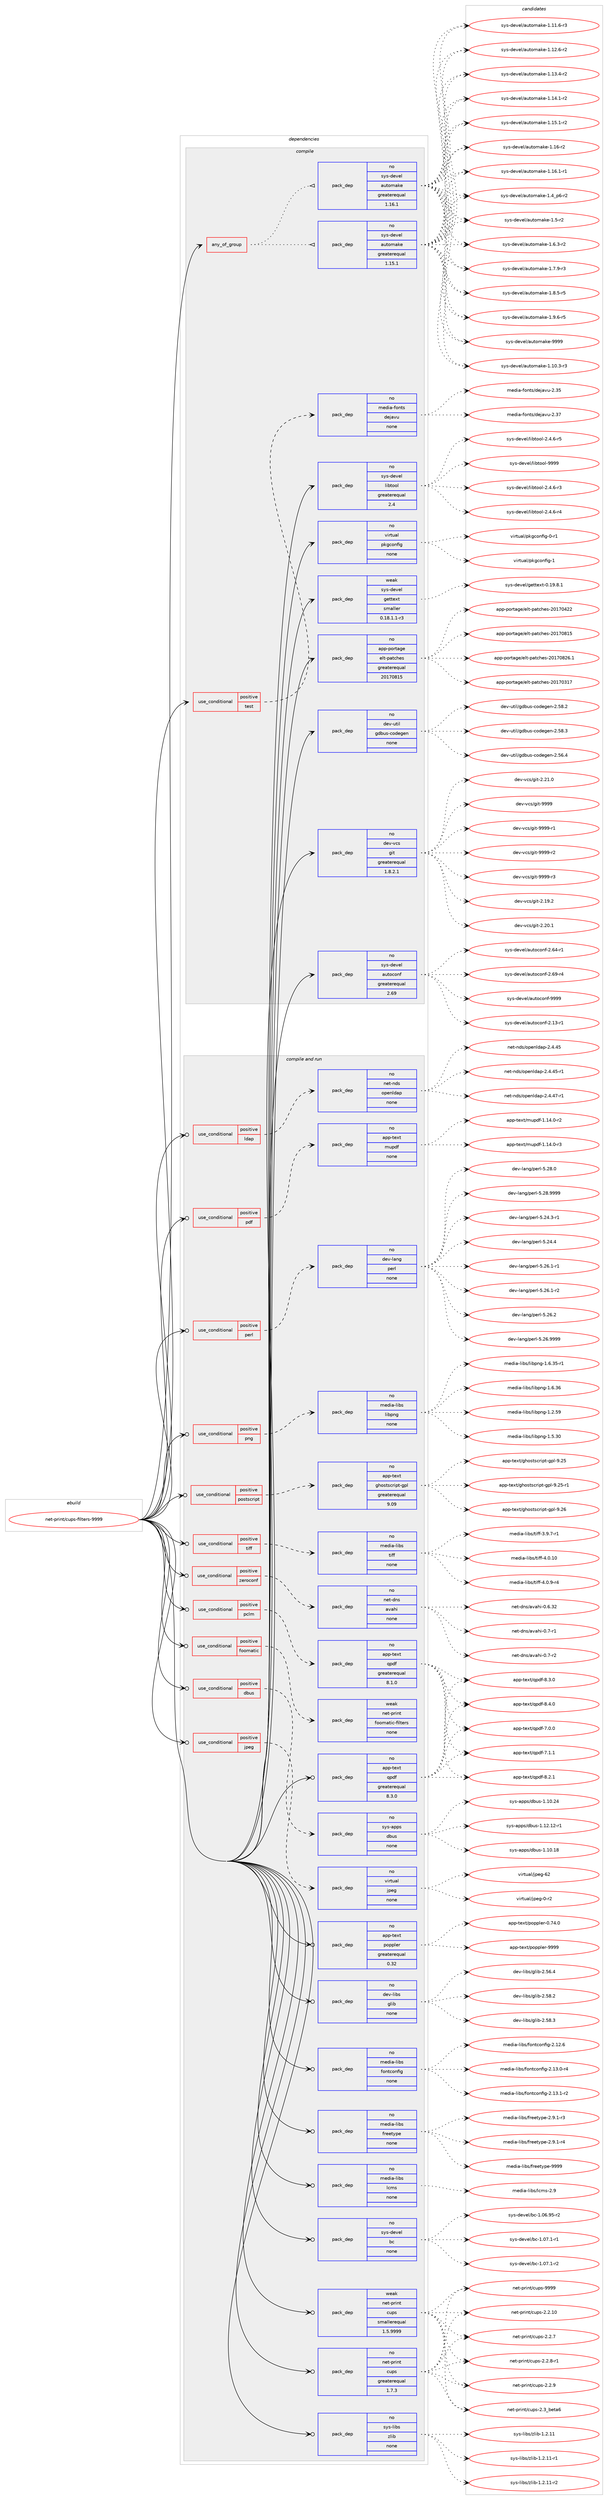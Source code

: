 digraph prolog {

# *************
# Graph options
# *************

newrank=true;
concentrate=true;
compound=true;
graph [rankdir=LR,fontname=Helvetica,fontsize=10,ranksep=1.5];#, ranksep=2.5, nodesep=0.2];
edge  [arrowhead=vee];
node  [fontname=Helvetica,fontsize=10];

# **********
# The ebuild
# **********

subgraph cluster_leftcol {
color=gray;
rank=same;
label=<<i>ebuild</i>>;
id [label="net-print/cups-filters-9999", color=red, width=4, href="../net-print/cups-filters-9999.svg"];
}

# ****************
# The dependencies
# ****************

subgraph cluster_midcol {
color=gray;
label=<<i>dependencies</i>>;
subgraph cluster_compile {
fillcolor="#eeeeee";
style=filled;
label=<<i>compile</i>>;
subgraph any26578 {
dependency1676925 [label=<<TABLE BORDER="0" CELLBORDER="1" CELLSPACING="0" CELLPADDING="4"><TR><TD CELLPADDING="10">any_of_group</TD></TR></TABLE>>, shape=none, color=red];subgraph pack1199186 {
dependency1676926 [label=<<TABLE BORDER="0" CELLBORDER="1" CELLSPACING="0" CELLPADDING="4" WIDTH="220"><TR><TD ROWSPAN="6" CELLPADDING="30">pack_dep</TD></TR><TR><TD WIDTH="110">no</TD></TR><TR><TD>sys-devel</TD></TR><TR><TD>automake</TD></TR><TR><TD>greaterequal</TD></TR><TR><TD>1.16.1</TD></TR></TABLE>>, shape=none, color=blue];
}
dependency1676925:e -> dependency1676926:w [weight=20,style="dotted",arrowhead="oinv"];
subgraph pack1199187 {
dependency1676927 [label=<<TABLE BORDER="0" CELLBORDER="1" CELLSPACING="0" CELLPADDING="4" WIDTH="220"><TR><TD ROWSPAN="6" CELLPADDING="30">pack_dep</TD></TR><TR><TD WIDTH="110">no</TD></TR><TR><TD>sys-devel</TD></TR><TR><TD>automake</TD></TR><TR><TD>greaterequal</TD></TR><TR><TD>1.15.1</TD></TR></TABLE>>, shape=none, color=blue];
}
dependency1676925:e -> dependency1676927:w [weight=20,style="dotted",arrowhead="oinv"];
}
id:e -> dependency1676925:w [weight=20,style="solid",arrowhead="vee"];
subgraph cond450328 {
dependency1676928 [label=<<TABLE BORDER="0" CELLBORDER="1" CELLSPACING="0" CELLPADDING="4"><TR><TD ROWSPAN="3" CELLPADDING="10">use_conditional</TD></TR><TR><TD>positive</TD></TR><TR><TD>test</TD></TR></TABLE>>, shape=none, color=red];
subgraph pack1199188 {
dependency1676929 [label=<<TABLE BORDER="0" CELLBORDER="1" CELLSPACING="0" CELLPADDING="4" WIDTH="220"><TR><TD ROWSPAN="6" CELLPADDING="30">pack_dep</TD></TR><TR><TD WIDTH="110">no</TD></TR><TR><TD>media-fonts</TD></TR><TR><TD>dejavu</TD></TR><TR><TD>none</TD></TR><TR><TD></TD></TR></TABLE>>, shape=none, color=blue];
}
dependency1676928:e -> dependency1676929:w [weight=20,style="dashed",arrowhead="vee"];
}
id:e -> dependency1676928:w [weight=20,style="solid",arrowhead="vee"];
subgraph pack1199189 {
dependency1676930 [label=<<TABLE BORDER="0" CELLBORDER="1" CELLSPACING="0" CELLPADDING="4" WIDTH="220"><TR><TD ROWSPAN="6" CELLPADDING="30">pack_dep</TD></TR><TR><TD WIDTH="110">no</TD></TR><TR><TD>app-portage</TD></TR><TR><TD>elt-patches</TD></TR><TR><TD>greaterequal</TD></TR><TR><TD>20170815</TD></TR></TABLE>>, shape=none, color=blue];
}
id:e -> dependency1676930:w [weight=20,style="solid",arrowhead="vee"];
subgraph pack1199190 {
dependency1676931 [label=<<TABLE BORDER="0" CELLBORDER="1" CELLSPACING="0" CELLPADDING="4" WIDTH="220"><TR><TD ROWSPAN="6" CELLPADDING="30">pack_dep</TD></TR><TR><TD WIDTH="110">no</TD></TR><TR><TD>dev-util</TD></TR><TR><TD>gdbus-codegen</TD></TR><TR><TD>none</TD></TR><TR><TD></TD></TR></TABLE>>, shape=none, color=blue];
}
id:e -> dependency1676931:w [weight=20,style="solid",arrowhead="vee"];
subgraph pack1199191 {
dependency1676932 [label=<<TABLE BORDER="0" CELLBORDER="1" CELLSPACING="0" CELLPADDING="4" WIDTH="220"><TR><TD ROWSPAN="6" CELLPADDING="30">pack_dep</TD></TR><TR><TD WIDTH="110">no</TD></TR><TR><TD>dev-vcs</TD></TR><TR><TD>git</TD></TR><TR><TD>greaterequal</TD></TR><TR><TD>1.8.2.1</TD></TR></TABLE>>, shape=none, color=blue];
}
id:e -> dependency1676932:w [weight=20,style="solid",arrowhead="vee"];
subgraph pack1199192 {
dependency1676933 [label=<<TABLE BORDER="0" CELLBORDER="1" CELLSPACING="0" CELLPADDING="4" WIDTH="220"><TR><TD ROWSPAN="6" CELLPADDING="30">pack_dep</TD></TR><TR><TD WIDTH="110">no</TD></TR><TR><TD>sys-devel</TD></TR><TR><TD>autoconf</TD></TR><TR><TD>greaterequal</TD></TR><TR><TD>2.69</TD></TR></TABLE>>, shape=none, color=blue];
}
id:e -> dependency1676933:w [weight=20,style="solid",arrowhead="vee"];
subgraph pack1199193 {
dependency1676934 [label=<<TABLE BORDER="0" CELLBORDER="1" CELLSPACING="0" CELLPADDING="4" WIDTH="220"><TR><TD ROWSPAN="6" CELLPADDING="30">pack_dep</TD></TR><TR><TD WIDTH="110">no</TD></TR><TR><TD>sys-devel</TD></TR><TR><TD>libtool</TD></TR><TR><TD>greaterequal</TD></TR><TR><TD>2.4</TD></TR></TABLE>>, shape=none, color=blue];
}
id:e -> dependency1676934:w [weight=20,style="solid",arrowhead="vee"];
subgraph pack1199194 {
dependency1676935 [label=<<TABLE BORDER="0" CELLBORDER="1" CELLSPACING="0" CELLPADDING="4" WIDTH="220"><TR><TD ROWSPAN="6" CELLPADDING="30">pack_dep</TD></TR><TR><TD WIDTH="110">no</TD></TR><TR><TD>virtual</TD></TR><TR><TD>pkgconfig</TD></TR><TR><TD>none</TD></TR><TR><TD></TD></TR></TABLE>>, shape=none, color=blue];
}
id:e -> dependency1676935:w [weight=20,style="solid",arrowhead="vee"];
subgraph pack1199195 {
dependency1676936 [label=<<TABLE BORDER="0" CELLBORDER="1" CELLSPACING="0" CELLPADDING="4" WIDTH="220"><TR><TD ROWSPAN="6" CELLPADDING="30">pack_dep</TD></TR><TR><TD WIDTH="110">weak</TD></TR><TR><TD>sys-devel</TD></TR><TR><TD>gettext</TD></TR><TR><TD>smaller</TD></TR><TR><TD>0.18.1.1-r3</TD></TR></TABLE>>, shape=none, color=blue];
}
id:e -> dependency1676936:w [weight=20,style="solid",arrowhead="vee"];
}
subgraph cluster_compileandrun {
fillcolor="#eeeeee";
style=filled;
label=<<i>compile and run</i>>;
subgraph cond450329 {
dependency1676937 [label=<<TABLE BORDER="0" CELLBORDER="1" CELLSPACING="0" CELLPADDING="4"><TR><TD ROWSPAN="3" CELLPADDING="10">use_conditional</TD></TR><TR><TD>positive</TD></TR><TR><TD>dbus</TD></TR></TABLE>>, shape=none, color=red];
subgraph pack1199196 {
dependency1676938 [label=<<TABLE BORDER="0" CELLBORDER="1" CELLSPACING="0" CELLPADDING="4" WIDTH="220"><TR><TD ROWSPAN="6" CELLPADDING="30">pack_dep</TD></TR><TR><TD WIDTH="110">no</TD></TR><TR><TD>sys-apps</TD></TR><TR><TD>dbus</TD></TR><TR><TD>none</TD></TR><TR><TD></TD></TR></TABLE>>, shape=none, color=blue];
}
dependency1676937:e -> dependency1676938:w [weight=20,style="dashed",arrowhead="vee"];
}
id:e -> dependency1676937:w [weight=20,style="solid",arrowhead="odotvee"];
subgraph cond450330 {
dependency1676939 [label=<<TABLE BORDER="0" CELLBORDER="1" CELLSPACING="0" CELLPADDING="4"><TR><TD ROWSPAN="3" CELLPADDING="10">use_conditional</TD></TR><TR><TD>positive</TD></TR><TR><TD>foomatic</TD></TR></TABLE>>, shape=none, color=red];
subgraph pack1199197 {
dependency1676940 [label=<<TABLE BORDER="0" CELLBORDER="1" CELLSPACING="0" CELLPADDING="4" WIDTH="220"><TR><TD ROWSPAN="6" CELLPADDING="30">pack_dep</TD></TR><TR><TD WIDTH="110">weak</TD></TR><TR><TD>net-print</TD></TR><TR><TD>foomatic-filters</TD></TR><TR><TD>none</TD></TR><TR><TD></TD></TR></TABLE>>, shape=none, color=blue];
}
dependency1676939:e -> dependency1676940:w [weight=20,style="dashed",arrowhead="vee"];
}
id:e -> dependency1676939:w [weight=20,style="solid",arrowhead="odotvee"];
subgraph cond450331 {
dependency1676941 [label=<<TABLE BORDER="0" CELLBORDER="1" CELLSPACING="0" CELLPADDING="4"><TR><TD ROWSPAN="3" CELLPADDING="10">use_conditional</TD></TR><TR><TD>positive</TD></TR><TR><TD>jpeg</TD></TR></TABLE>>, shape=none, color=red];
subgraph pack1199198 {
dependency1676942 [label=<<TABLE BORDER="0" CELLBORDER="1" CELLSPACING="0" CELLPADDING="4" WIDTH="220"><TR><TD ROWSPAN="6" CELLPADDING="30">pack_dep</TD></TR><TR><TD WIDTH="110">no</TD></TR><TR><TD>virtual</TD></TR><TR><TD>jpeg</TD></TR><TR><TD>none</TD></TR><TR><TD></TD></TR></TABLE>>, shape=none, color=blue];
}
dependency1676941:e -> dependency1676942:w [weight=20,style="dashed",arrowhead="vee"];
}
id:e -> dependency1676941:w [weight=20,style="solid",arrowhead="odotvee"];
subgraph cond450332 {
dependency1676943 [label=<<TABLE BORDER="0" CELLBORDER="1" CELLSPACING="0" CELLPADDING="4"><TR><TD ROWSPAN="3" CELLPADDING="10">use_conditional</TD></TR><TR><TD>positive</TD></TR><TR><TD>ldap</TD></TR></TABLE>>, shape=none, color=red];
subgraph pack1199199 {
dependency1676944 [label=<<TABLE BORDER="0" CELLBORDER="1" CELLSPACING="0" CELLPADDING="4" WIDTH="220"><TR><TD ROWSPAN="6" CELLPADDING="30">pack_dep</TD></TR><TR><TD WIDTH="110">no</TD></TR><TR><TD>net-nds</TD></TR><TR><TD>openldap</TD></TR><TR><TD>none</TD></TR><TR><TD></TD></TR></TABLE>>, shape=none, color=blue];
}
dependency1676943:e -> dependency1676944:w [weight=20,style="dashed",arrowhead="vee"];
}
id:e -> dependency1676943:w [weight=20,style="solid",arrowhead="odotvee"];
subgraph cond450333 {
dependency1676945 [label=<<TABLE BORDER="0" CELLBORDER="1" CELLSPACING="0" CELLPADDING="4"><TR><TD ROWSPAN="3" CELLPADDING="10">use_conditional</TD></TR><TR><TD>positive</TD></TR><TR><TD>pclm</TD></TR></TABLE>>, shape=none, color=red];
subgraph pack1199200 {
dependency1676946 [label=<<TABLE BORDER="0" CELLBORDER="1" CELLSPACING="0" CELLPADDING="4" WIDTH="220"><TR><TD ROWSPAN="6" CELLPADDING="30">pack_dep</TD></TR><TR><TD WIDTH="110">no</TD></TR><TR><TD>app-text</TD></TR><TR><TD>qpdf</TD></TR><TR><TD>greaterequal</TD></TR><TR><TD>8.1.0</TD></TR></TABLE>>, shape=none, color=blue];
}
dependency1676945:e -> dependency1676946:w [weight=20,style="dashed",arrowhead="vee"];
}
id:e -> dependency1676945:w [weight=20,style="solid",arrowhead="odotvee"];
subgraph cond450334 {
dependency1676947 [label=<<TABLE BORDER="0" CELLBORDER="1" CELLSPACING="0" CELLPADDING="4"><TR><TD ROWSPAN="3" CELLPADDING="10">use_conditional</TD></TR><TR><TD>positive</TD></TR><TR><TD>pdf</TD></TR></TABLE>>, shape=none, color=red];
subgraph pack1199201 {
dependency1676948 [label=<<TABLE BORDER="0" CELLBORDER="1" CELLSPACING="0" CELLPADDING="4" WIDTH="220"><TR><TD ROWSPAN="6" CELLPADDING="30">pack_dep</TD></TR><TR><TD WIDTH="110">no</TD></TR><TR><TD>app-text</TD></TR><TR><TD>mupdf</TD></TR><TR><TD>none</TD></TR><TR><TD></TD></TR></TABLE>>, shape=none, color=blue];
}
dependency1676947:e -> dependency1676948:w [weight=20,style="dashed",arrowhead="vee"];
}
id:e -> dependency1676947:w [weight=20,style="solid",arrowhead="odotvee"];
subgraph cond450335 {
dependency1676949 [label=<<TABLE BORDER="0" CELLBORDER="1" CELLSPACING="0" CELLPADDING="4"><TR><TD ROWSPAN="3" CELLPADDING="10">use_conditional</TD></TR><TR><TD>positive</TD></TR><TR><TD>perl</TD></TR></TABLE>>, shape=none, color=red];
subgraph pack1199202 {
dependency1676950 [label=<<TABLE BORDER="0" CELLBORDER="1" CELLSPACING="0" CELLPADDING="4" WIDTH="220"><TR><TD ROWSPAN="6" CELLPADDING="30">pack_dep</TD></TR><TR><TD WIDTH="110">no</TD></TR><TR><TD>dev-lang</TD></TR><TR><TD>perl</TD></TR><TR><TD>none</TD></TR><TR><TD></TD></TR></TABLE>>, shape=none, color=blue];
}
dependency1676949:e -> dependency1676950:w [weight=20,style="dashed",arrowhead="vee"];
}
id:e -> dependency1676949:w [weight=20,style="solid",arrowhead="odotvee"];
subgraph cond450336 {
dependency1676951 [label=<<TABLE BORDER="0" CELLBORDER="1" CELLSPACING="0" CELLPADDING="4"><TR><TD ROWSPAN="3" CELLPADDING="10">use_conditional</TD></TR><TR><TD>positive</TD></TR><TR><TD>png</TD></TR></TABLE>>, shape=none, color=red];
subgraph pack1199203 {
dependency1676952 [label=<<TABLE BORDER="0" CELLBORDER="1" CELLSPACING="0" CELLPADDING="4" WIDTH="220"><TR><TD ROWSPAN="6" CELLPADDING="30">pack_dep</TD></TR><TR><TD WIDTH="110">no</TD></TR><TR><TD>media-libs</TD></TR><TR><TD>libpng</TD></TR><TR><TD>none</TD></TR><TR><TD></TD></TR></TABLE>>, shape=none, color=blue];
}
dependency1676951:e -> dependency1676952:w [weight=20,style="dashed",arrowhead="vee"];
}
id:e -> dependency1676951:w [weight=20,style="solid",arrowhead="odotvee"];
subgraph cond450337 {
dependency1676953 [label=<<TABLE BORDER="0" CELLBORDER="1" CELLSPACING="0" CELLPADDING="4"><TR><TD ROWSPAN="3" CELLPADDING="10">use_conditional</TD></TR><TR><TD>positive</TD></TR><TR><TD>postscript</TD></TR></TABLE>>, shape=none, color=red];
subgraph pack1199204 {
dependency1676954 [label=<<TABLE BORDER="0" CELLBORDER="1" CELLSPACING="0" CELLPADDING="4" WIDTH="220"><TR><TD ROWSPAN="6" CELLPADDING="30">pack_dep</TD></TR><TR><TD WIDTH="110">no</TD></TR><TR><TD>app-text</TD></TR><TR><TD>ghostscript-gpl</TD></TR><TR><TD>greaterequal</TD></TR><TR><TD>9.09</TD></TR></TABLE>>, shape=none, color=blue];
}
dependency1676953:e -> dependency1676954:w [weight=20,style="dashed",arrowhead="vee"];
}
id:e -> dependency1676953:w [weight=20,style="solid",arrowhead="odotvee"];
subgraph cond450338 {
dependency1676955 [label=<<TABLE BORDER="0" CELLBORDER="1" CELLSPACING="0" CELLPADDING="4"><TR><TD ROWSPAN="3" CELLPADDING="10">use_conditional</TD></TR><TR><TD>positive</TD></TR><TR><TD>tiff</TD></TR></TABLE>>, shape=none, color=red];
subgraph pack1199205 {
dependency1676956 [label=<<TABLE BORDER="0" CELLBORDER="1" CELLSPACING="0" CELLPADDING="4" WIDTH="220"><TR><TD ROWSPAN="6" CELLPADDING="30">pack_dep</TD></TR><TR><TD WIDTH="110">no</TD></TR><TR><TD>media-libs</TD></TR><TR><TD>tiff</TD></TR><TR><TD>none</TD></TR><TR><TD></TD></TR></TABLE>>, shape=none, color=blue];
}
dependency1676955:e -> dependency1676956:w [weight=20,style="dashed",arrowhead="vee"];
}
id:e -> dependency1676955:w [weight=20,style="solid",arrowhead="odotvee"];
subgraph cond450339 {
dependency1676957 [label=<<TABLE BORDER="0" CELLBORDER="1" CELLSPACING="0" CELLPADDING="4"><TR><TD ROWSPAN="3" CELLPADDING="10">use_conditional</TD></TR><TR><TD>positive</TD></TR><TR><TD>zeroconf</TD></TR></TABLE>>, shape=none, color=red];
subgraph pack1199206 {
dependency1676958 [label=<<TABLE BORDER="0" CELLBORDER="1" CELLSPACING="0" CELLPADDING="4" WIDTH="220"><TR><TD ROWSPAN="6" CELLPADDING="30">pack_dep</TD></TR><TR><TD WIDTH="110">no</TD></TR><TR><TD>net-dns</TD></TR><TR><TD>avahi</TD></TR><TR><TD>none</TD></TR><TR><TD></TD></TR></TABLE>>, shape=none, color=blue];
}
dependency1676957:e -> dependency1676958:w [weight=20,style="dashed",arrowhead="vee"];
}
id:e -> dependency1676957:w [weight=20,style="solid",arrowhead="odotvee"];
subgraph pack1199207 {
dependency1676959 [label=<<TABLE BORDER="0" CELLBORDER="1" CELLSPACING="0" CELLPADDING="4" WIDTH="220"><TR><TD ROWSPAN="6" CELLPADDING="30">pack_dep</TD></TR><TR><TD WIDTH="110">no</TD></TR><TR><TD>app-text</TD></TR><TR><TD>poppler</TD></TR><TR><TD>greaterequal</TD></TR><TR><TD>0.32</TD></TR></TABLE>>, shape=none, color=blue];
}
id:e -> dependency1676959:w [weight=20,style="solid",arrowhead="odotvee"];
subgraph pack1199208 {
dependency1676960 [label=<<TABLE BORDER="0" CELLBORDER="1" CELLSPACING="0" CELLPADDING="4" WIDTH="220"><TR><TD ROWSPAN="6" CELLPADDING="30">pack_dep</TD></TR><TR><TD WIDTH="110">no</TD></TR><TR><TD>app-text</TD></TR><TR><TD>qpdf</TD></TR><TR><TD>greaterequal</TD></TR><TR><TD>8.3.0</TD></TR></TABLE>>, shape=none, color=blue];
}
id:e -> dependency1676960:w [weight=20,style="solid",arrowhead="odotvee"];
subgraph pack1199209 {
dependency1676961 [label=<<TABLE BORDER="0" CELLBORDER="1" CELLSPACING="0" CELLPADDING="4" WIDTH="220"><TR><TD ROWSPAN="6" CELLPADDING="30">pack_dep</TD></TR><TR><TD WIDTH="110">no</TD></TR><TR><TD>dev-libs</TD></TR><TR><TD>glib</TD></TR><TR><TD>none</TD></TR><TR><TD></TD></TR></TABLE>>, shape=none, color=blue];
}
id:e -> dependency1676961:w [weight=20,style="solid",arrowhead="odotvee"];
subgraph pack1199210 {
dependency1676962 [label=<<TABLE BORDER="0" CELLBORDER="1" CELLSPACING="0" CELLPADDING="4" WIDTH="220"><TR><TD ROWSPAN="6" CELLPADDING="30">pack_dep</TD></TR><TR><TD WIDTH="110">no</TD></TR><TR><TD>media-libs</TD></TR><TR><TD>fontconfig</TD></TR><TR><TD>none</TD></TR><TR><TD></TD></TR></TABLE>>, shape=none, color=blue];
}
id:e -> dependency1676962:w [weight=20,style="solid",arrowhead="odotvee"];
subgraph pack1199211 {
dependency1676963 [label=<<TABLE BORDER="0" CELLBORDER="1" CELLSPACING="0" CELLPADDING="4" WIDTH="220"><TR><TD ROWSPAN="6" CELLPADDING="30">pack_dep</TD></TR><TR><TD WIDTH="110">no</TD></TR><TR><TD>media-libs</TD></TR><TR><TD>freetype</TD></TR><TR><TD>none</TD></TR><TR><TD></TD></TR></TABLE>>, shape=none, color=blue];
}
id:e -> dependency1676963:w [weight=20,style="solid",arrowhead="odotvee"];
subgraph pack1199212 {
dependency1676964 [label=<<TABLE BORDER="0" CELLBORDER="1" CELLSPACING="0" CELLPADDING="4" WIDTH="220"><TR><TD ROWSPAN="6" CELLPADDING="30">pack_dep</TD></TR><TR><TD WIDTH="110">no</TD></TR><TR><TD>media-libs</TD></TR><TR><TD>lcms</TD></TR><TR><TD>none</TD></TR><TR><TD></TD></TR></TABLE>>, shape=none, color=blue];
}
id:e -> dependency1676964:w [weight=20,style="solid",arrowhead="odotvee"];
subgraph pack1199213 {
dependency1676965 [label=<<TABLE BORDER="0" CELLBORDER="1" CELLSPACING="0" CELLPADDING="4" WIDTH="220"><TR><TD ROWSPAN="6" CELLPADDING="30">pack_dep</TD></TR><TR><TD WIDTH="110">no</TD></TR><TR><TD>net-print</TD></TR><TR><TD>cups</TD></TR><TR><TD>greaterequal</TD></TR><TR><TD>1.7.3</TD></TR></TABLE>>, shape=none, color=blue];
}
id:e -> dependency1676965:w [weight=20,style="solid",arrowhead="odotvee"];
subgraph pack1199214 {
dependency1676966 [label=<<TABLE BORDER="0" CELLBORDER="1" CELLSPACING="0" CELLPADDING="4" WIDTH="220"><TR><TD ROWSPAN="6" CELLPADDING="30">pack_dep</TD></TR><TR><TD WIDTH="110">no</TD></TR><TR><TD>sys-devel</TD></TR><TR><TD>bc</TD></TR><TR><TD>none</TD></TR><TR><TD></TD></TR></TABLE>>, shape=none, color=blue];
}
id:e -> dependency1676966:w [weight=20,style="solid",arrowhead="odotvee"];
subgraph pack1199215 {
dependency1676967 [label=<<TABLE BORDER="0" CELLBORDER="1" CELLSPACING="0" CELLPADDING="4" WIDTH="220"><TR><TD ROWSPAN="6" CELLPADDING="30">pack_dep</TD></TR><TR><TD WIDTH="110">no</TD></TR><TR><TD>sys-libs</TD></TR><TR><TD>zlib</TD></TR><TR><TD>none</TD></TR><TR><TD></TD></TR></TABLE>>, shape=none, color=blue];
}
id:e -> dependency1676967:w [weight=20,style="solid",arrowhead="odotvee"];
subgraph pack1199216 {
dependency1676968 [label=<<TABLE BORDER="0" CELLBORDER="1" CELLSPACING="0" CELLPADDING="4" WIDTH="220"><TR><TD ROWSPAN="6" CELLPADDING="30">pack_dep</TD></TR><TR><TD WIDTH="110">weak</TD></TR><TR><TD>net-print</TD></TR><TR><TD>cups</TD></TR><TR><TD>smallerequal</TD></TR><TR><TD>1.5.9999</TD></TR></TABLE>>, shape=none, color=blue];
}
id:e -> dependency1676968:w [weight=20,style="solid",arrowhead="odotvee"];
}
subgraph cluster_run {
fillcolor="#eeeeee";
style=filled;
label=<<i>run</i>>;
}
}

# **************
# The candidates
# **************

subgraph cluster_choices {
rank=same;
color=gray;
label=<<i>candidates</i>>;

subgraph choice1199186 {
color=black;
nodesep=1;
choice11512111545100101118101108479711711611110997107101454946494846514511451 [label="sys-devel/automake-1.10.3-r3", color=red, width=4,href="../sys-devel/automake-1.10.3-r3.svg"];
choice11512111545100101118101108479711711611110997107101454946494946544511451 [label="sys-devel/automake-1.11.6-r3", color=red, width=4,href="../sys-devel/automake-1.11.6-r3.svg"];
choice11512111545100101118101108479711711611110997107101454946495046544511450 [label="sys-devel/automake-1.12.6-r2", color=red, width=4,href="../sys-devel/automake-1.12.6-r2.svg"];
choice11512111545100101118101108479711711611110997107101454946495146524511450 [label="sys-devel/automake-1.13.4-r2", color=red, width=4,href="../sys-devel/automake-1.13.4-r2.svg"];
choice11512111545100101118101108479711711611110997107101454946495246494511450 [label="sys-devel/automake-1.14.1-r2", color=red, width=4,href="../sys-devel/automake-1.14.1-r2.svg"];
choice11512111545100101118101108479711711611110997107101454946495346494511450 [label="sys-devel/automake-1.15.1-r2", color=red, width=4,href="../sys-devel/automake-1.15.1-r2.svg"];
choice1151211154510010111810110847971171161111099710710145494649544511450 [label="sys-devel/automake-1.16-r2", color=red, width=4,href="../sys-devel/automake-1.16-r2.svg"];
choice11512111545100101118101108479711711611110997107101454946495446494511449 [label="sys-devel/automake-1.16.1-r1", color=red, width=4,href="../sys-devel/automake-1.16.1-r1.svg"];
choice115121115451001011181011084797117116111109971071014549465295112544511450 [label="sys-devel/automake-1.4_p6-r2", color=red, width=4,href="../sys-devel/automake-1.4_p6-r2.svg"];
choice11512111545100101118101108479711711611110997107101454946534511450 [label="sys-devel/automake-1.5-r2", color=red, width=4,href="../sys-devel/automake-1.5-r2.svg"];
choice115121115451001011181011084797117116111109971071014549465446514511450 [label="sys-devel/automake-1.6.3-r2", color=red, width=4,href="../sys-devel/automake-1.6.3-r2.svg"];
choice115121115451001011181011084797117116111109971071014549465546574511451 [label="sys-devel/automake-1.7.9-r3", color=red, width=4,href="../sys-devel/automake-1.7.9-r3.svg"];
choice115121115451001011181011084797117116111109971071014549465646534511453 [label="sys-devel/automake-1.8.5-r5", color=red, width=4,href="../sys-devel/automake-1.8.5-r5.svg"];
choice115121115451001011181011084797117116111109971071014549465746544511453 [label="sys-devel/automake-1.9.6-r5", color=red, width=4,href="../sys-devel/automake-1.9.6-r5.svg"];
choice115121115451001011181011084797117116111109971071014557575757 [label="sys-devel/automake-9999", color=red, width=4,href="../sys-devel/automake-9999.svg"];
dependency1676926:e -> choice11512111545100101118101108479711711611110997107101454946494846514511451:w [style=dotted,weight="100"];
dependency1676926:e -> choice11512111545100101118101108479711711611110997107101454946494946544511451:w [style=dotted,weight="100"];
dependency1676926:e -> choice11512111545100101118101108479711711611110997107101454946495046544511450:w [style=dotted,weight="100"];
dependency1676926:e -> choice11512111545100101118101108479711711611110997107101454946495146524511450:w [style=dotted,weight="100"];
dependency1676926:e -> choice11512111545100101118101108479711711611110997107101454946495246494511450:w [style=dotted,weight="100"];
dependency1676926:e -> choice11512111545100101118101108479711711611110997107101454946495346494511450:w [style=dotted,weight="100"];
dependency1676926:e -> choice1151211154510010111810110847971171161111099710710145494649544511450:w [style=dotted,weight="100"];
dependency1676926:e -> choice11512111545100101118101108479711711611110997107101454946495446494511449:w [style=dotted,weight="100"];
dependency1676926:e -> choice115121115451001011181011084797117116111109971071014549465295112544511450:w [style=dotted,weight="100"];
dependency1676926:e -> choice11512111545100101118101108479711711611110997107101454946534511450:w [style=dotted,weight="100"];
dependency1676926:e -> choice115121115451001011181011084797117116111109971071014549465446514511450:w [style=dotted,weight="100"];
dependency1676926:e -> choice115121115451001011181011084797117116111109971071014549465546574511451:w [style=dotted,weight="100"];
dependency1676926:e -> choice115121115451001011181011084797117116111109971071014549465646534511453:w [style=dotted,weight="100"];
dependency1676926:e -> choice115121115451001011181011084797117116111109971071014549465746544511453:w [style=dotted,weight="100"];
dependency1676926:e -> choice115121115451001011181011084797117116111109971071014557575757:w [style=dotted,weight="100"];
}
subgraph choice1199187 {
color=black;
nodesep=1;
choice11512111545100101118101108479711711611110997107101454946494846514511451 [label="sys-devel/automake-1.10.3-r3", color=red, width=4,href="../sys-devel/automake-1.10.3-r3.svg"];
choice11512111545100101118101108479711711611110997107101454946494946544511451 [label="sys-devel/automake-1.11.6-r3", color=red, width=4,href="../sys-devel/automake-1.11.6-r3.svg"];
choice11512111545100101118101108479711711611110997107101454946495046544511450 [label="sys-devel/automake-1.12.6-r2", color=red, width=4,href="../sys-devel/automake-1.12.6-r2.svg"];
choice11512111545100101118101108479711711611110997107101454946495146524511450 [label="sys-devel/automake-1.13.4-r2", color=red, width=4,href="../sys-devel/automake-1.13.4-r2.svg"];
choice11512111545100101118101108479711711611110997107101454946495246494511450 [label="sys-devel/automake-1.14.1-r2", color=red, width=4,href="../sys-devel/automake-1.14.1-r2.svg"];
choice11512111545100101118101108479711711611110997107101454946495346494511450 [label="sys-devel/automake-1.15.1-r2", color=red, width=4,href="../sys-devel/automake-1.15.1-r2.svg"];
choice1151211154510010111810110847971171161111099710710145494649544511450 [label="sys-devel/automake-1.16-r2", color=red, width=4,href="../sys-devel/automake-1.16-r2.svg"];
choice11512111545100101118101108479711711611110997107101454946495446494511449 [label="sys-devel/automake-1.16.1-r1", color=red, width=4,href="../sys-devel/automake-1.16.1-r1.svg"];
choice115121115451001011181011084797117116111109971071014549465295112544511450 [label="sys-devel/automake-1.4_p6-r2", color=red, width=4,href="../sys-devel/automake-1.4_p6-r2.svg"];
choice11512111545100101118101108479711711611110997107101454946534511450 [label="sys-devel/automake-1.5-r2", color=red, width=4,href="../sys-devel/automake-1.5-r2.svg"];
choice115121115451001011181011084797117116111109971071014549465446514511450 [label="sys-devel/automake-1.6.3-r2", color=red, width=4,href="../sys-devel/automake-1.6.3-r2.svg"];
choice115121115451001011181011084797117116111109971071014549465546574511451 [label="sys-devel/automake-1.7.9-r3", color=red, width=4,href="../sys-devel/automake-1.7.9-r3.svg"];
choice115121115451001011181011084797117116111109971071014549465646534511453 [label="sys-devel/automake-1.8.5-r5", color=red, width=4,href="../sys-devel/automake-1.8.5-r5.svg"];
choice115121115451001011181011084797117116111109971071014549465746544511453 [label="sys-devel/automake-1.9.6-r5", color=red, width=4,href="../sys-devel/automake-1.9.6-r5.svg"];
choice115121115451001011181011084797117116111109971071014557575757 [label="sys-devel/automake-9999", color=red, width=4,href="../sys-devel/automake-9999.svg"];
dependency1676927:e -> choice11512111545100101118101108479711711611110997107101454946494846514511451:w [style=dotted,weight="100"];
dependency1676927:e -> choice11512111545100101118101108479711711611110997107101454946494946544511451:w [style=dotted,weight="100"];
dependency1676927:e -> choice11512111545100101118101108479711711611110997107101454946495046544511450:w [style=dotted,weight="100"];
dependency1676927:e -> choice11512111545100101118101108479711711611110997107101454946495146524511450:w [style=dotted,weight="100"];
dependency1676927:e -> choice11512111545100101118101108479711711611110997107101454946495246494511450:w [style=dotted,weight="100"];
dependency1676927:e -> choice11512111545100101118101108479711711611110997107101454946495346494511450:w [style=dotted,weight="100"];
dependency1676927:e -> choice1151211154510010111810110847971171161111099710710145494649544511450:w [style=dotted,weight="100"];
dependency1676927:e -> choice11512111545100101118101108479711711611110997107101454946495446494511449:w [style=dotted,weight="100"];
dependency1676927:e -> choice115121115451001011181011084797117116111109971071014549465295112544511450:w [style=dotted,weight="100"];
dependency1676927:e -> choice11512111545100101118101108479711711611110997107101454946534511450:w [style=dotted,weight="100"];
dependency1676927:e -> choice115121115451001011181011084797117116111109971071014549465446514511450:w [style=dotted,weight="100"];
dependency1676927:e -> choice115121115451001011181011084797117116111109971071014549465546574511451:w [style=dotted,weight="100"];
dependency1676927:e -> choice115121115451001011181011084797117116111109971071014549465646534511453:w [style=dotted,weight="100"];
dependency1676927:e -> choice115121115451001011181011084797117116111109971071014549465746544511453:w [style=dotted,weight="100"];
dependency1676927:e -> choice115121115451001011181011084797117116111109971071014557575757:w [style=dotted,weight="100"];
}
subgraph choice1199188 {
color=black;
nodesep=1;
choice109101100105974510211111011611547100101106971181174550465153 [label="media-fonts/dejavu-2.35", color=red, width=4,href="../media-fonts/dejavu-2.35.svg"];
choice109101100105974510211111011611547100101106971181174550465155 [label="media-fonts/dejavu-2.37", color=red, width=4,href="../media-fonts/dejavu-2.37.svg"];
dependency1676929:e -> choice109101100105974510211111011611547100101106971181174550465153:w [style=dotted,weight="100"];
dependency1676929:e -> choice109101100105974510211111011611547100101106971181174550465155:w [style=dotted,weight="100"];
}
subgraph choice1199189 {
color=black;
nodesep=1;
choice97112112451121111141169710310147101108116451129711699104101115455048495548514955 [label="app-portage/elt-patches-20170317", color=red, width=4,href="../app-portage/elt-patches-20170317.svg"];
choice97112112451121111141169710310147101108116451129711699104101115455048495548525050 [label="app-portage/elt-patches-20170422", color=red, width=4,href="../app-portage/elt-patches-20170422.svg"];
choice97112112451121111141169710310147101108116451129711699104101115455048495548564953 [label="app-portage/elt-patches-20170815", color=red, width=4,href="../app-portage/elt-patches-20170815.svg"];
choice971121124511211111411697103101471011081164511297116991041011154550484955485650544649 [label="app-portage/elt-patches-20170826.1", color=red, width=4,href="../app-portage/elt-patches-20170826.1.svg"];
dependency1676930:e -> choice97112112451121111141169710310147101108116451129711699104101115455048495548514955:w [style=dotted,weight="100"];
dependency1676930:e -> choice97112112451121111141169710310147101108116451129711699104101115455048495548525050:w [style=dotted,weight="100"];
dependency1676930:e -> choice97112112451121111141169710310147101108116451129711699104101115455048495548564953:w [style=dotted,weight="100"];
dependency1676930:e -> choice971121124511211111411697103101471011081164511297116991041011154550484955485650544649:w [style=dotted,weight="100"];
}
subgraph choice1199190 {
color=black;
nodesep=1;
choice100101118451171161051084710310098117115459911110010110310111045504653544652 [label="dev-util/gdbus-codegen-2.56.4", color=red, width=4,href="../dev-util/gdbus-codegen-2.56.4.svg"];
choice100101118451171161051084710310098117115459911110010110310111045504653564650 [label="dev-util/gdbus-codegen-2.58.2", color=red, width=4,href="../dev-util/gdbus-codegen-2.58.2.svg"];
choice100101118451171161051084710310098117115459911110010110310111045504653564651 [label="dev-util/gdbus-codegen-2.58.3", color=red, width=4,href="../dev-util/gdbus-codegen-2.58.3.svg"];
dependency1676931:e -> choice100101118451171161051084710310098117115459911110010110310111045504653544652:w [style=dotted,weight="100"];
dependency1676931:e -> choice100101118451171161051084710310098117115459911110010110310111045504653564650:w [style=dotted,weight="100"];
dependency1676931:e -> choice100101118451171161051084710310098117115459911110010110310111045504653564651:w [style=dotted,weight="100"];
}
subgraph choice1199191 {
color=black;
nodesep=1;
choice10010111845118991154710310511645504649574650 [label="dev-vcs/git-2.19.2", color=red, width=4,href="../dev-vcs/git-2.19.2.svg"];
choice10010111845118991154710310511645504650484649 [label="dev-vcs/git-2.20.1", color=red, width=4,href="../dev-vcs/git-2.20.1.svg"];
choice10010111845118991154710310511645504650494648 [label="dev-vcs/git-2.21.0", color=red, width=4,href="../dev-vcs/git-2.21.0.svg"];
choice1001011184511899115471031051164557575757 [label="dev-vcs/git-9999", color=red, width=4,href="../dev-vcs/git-9999.svg"];
choice10010111845118991154710310511645575757574511449 [label="dev-vcs/git-9999-r1", color=red, width=4,href="../dev-vcs/git-9999-r1.svg"];
choice10010111845118991154710310511645575757574511450 [label="dev-vcs/git-9999-r2", color=red, width=4,href="../dev-vcs/git-9999-r2.svg"];
choice10010111845118991154710310511645575757574511451 [label="dev-vcs/git-9999-r3", color=red, width=4,href="../dev-vcs/git-9999-r3.svg"];
dependency1676932:e -> choice10010111845118991154710310511645504649574650:w [style=dotted,weight="100"];
dependency1676932:e -> choice10010111845118991154710310511645504650484649:w [style=dotted,weight="100"];
dependency1676932:e -> choice10010111845118991154710310511645504650494648:w [style=dotted,weight="100"];
dependency1676932:e -> choice1001011184511899115471031051164557575757:w [style=dotted,weight="100"];
dependency1676932:e -> choice10010111845118991154710310511645575757574511449:w [style=dotted,weight="100"];
dependency1676932:e -> choice10010111845118991154710310511645575757574511450:w [style=dotted,weight="100"];
dependency1676932:e -> choice10010111845118991154710310511645575757574511451:w [style=dotted,weight="100"];
}
subgraph choice1199192 {
color=black;
nodesep=1;
choice1151211154510010111810110847971171161119911111010245504649514511449 [label="sys-devel/autoconf-2.13-r1", color=red, width=4,href="../sys-devel/autoconf-2.13-r1.svg"];
choice1151211154510010111810110847971171161119911111010245504654524511449 [label="sys-devel/autoconf-2.64-r1", color=red, width=4,href="../sys-devel/autoconf-2.64-r1.svg"];
choice1151211154510010111810110847971171161119911111010245504654574511452 [label="sys-devel/autoconf-2.69-r4", color=red, width=4,href="../sys-devel/autoconf-2.69-r4.svg"];
choice115121115451001011181011084797117116111991111101024557575757 [label="sys-devel/autoconf-9999", color=red, width=4,href="../sys-devel/autoconf-9999.svg"];
dependency1676933:e -> choice1151211154510010111810110847971171161119911111010245504649514511449:w [style=dotted,weight="100"];
dependency1676933:e -> choice1151211154510010111810110847971171161119911111010245504654524511449:w [style=dotted,weight="100"];
dependency1676933:e -> choice1151211154510010111810110847971171161119911111010245504654574511452:w [style=dotted,weight="100"];
dependency1676933:e -> choice115121115451001011181011084797117116111991111101024557575757:w [style=dotted,weight="100"];
}
subgraph choice1199193 {
color=black;
nodesep=1;
choice1151211154510010111810110847108105981161111111084550465246544511451 [label="sys-devel/libtool-2.4.6-r3", color=red, width=4,href="../sys-devel/libtool-2.4.6-r3.svg"];
choice1151211154510010111810110847108105981161111111084550465246544511452 [label="sys-devel/libtool-2.4.6-r4", color=red, width=4,href="../sys-devel/libtool-2.4.6-r4.svg"];
choice1151211154510010111810110847108105981161111111084550465246544511453 [label="sys-devel/libtool-2.4.6-r5", color=red, width=4,href="../sys-devel/libtool-2.4.6-r5.svg"];
choice1151211154510010111810110847108105981161111111084557575757 [label="sys-devel/libtool-9999", color=red, width=4,href="../sys-devel/libtool-9999.svg"];
dependency1676934:e -> choice1151211154510010111810110847108105981161111111084550465246544511451:w [style=dotted,weight="100"];
dependency1676934:e -> choice1151211154510010111810110847108105981161111111084550465246544511452:w [style=dotted,weight="100"];
dependency1676934:e -> choice1151211154510010111810110847108105981161111111084550465246544511453:w [style=dotted,weight="100"];
dependency1676934:e -> choice1151211154510010111810110847108105981161111111084557575757:w [style=dotted,weight="100"];
}
subgraph choice1199194 {
color=black;
nodesep=1;
choice11810511411611797108471121071039911111010210510345484511449 [label="virtual/pkgconfig-0-r1", color=red, width=4,href="../virtual/pkgconfig-0-r1.svg"];
choice1181051141161179710847112107103991111101021051034549 [label="virtual/pkgconfig-1", color=red, width=4,href="../virtual/pkgconfig-1.svg"];
dependency1676935:e -> choice11810511411611797108471121071039911111010210510345484511449:w [style=dotted,weight="100"];
dependency1676935:e -> choice1181051141161179710847112107103991111101021051034549:w [style=dotted,weight="100"];
}
subgraph choice1199195 {
color=black;
nodesep=1;
choice1151211154510010111810110847103101116116101120116454846495746564649 [label="sys-devel/gettext-0.19.8.1", color=red, width=4,href="../sys-devel/gettext-0.19.8.1.svg"];
dependency1676936:e -> choice1151211154510010111810110847103101116116101120116454846495746564649:w [style=dotted,weight="100"];
}
subgraph choice1199196 {
color=black;
nodesep=1;
choice115121115459711211211547100981171154549464948464956 [label="sys-apps/dbus-1.10.18", color=red, width=4,href="../sys-apps/dbus-1.10.18.svg"];
choice115121115459711211211547100981171154549464948465052 [label="sys-apps/dbus-1.10.24", color=red, width=4,href="../sys-apps/dbus-1.10.24.svg"];
choice1151211154597112112115471009811711545494649504649504511449 [label="sys-apps/dbus-1.12.12-r1", color=red, width=4,href="../sys-apps/dbus-1.12.12-r1.svg"];
dependency1676938:e -> choice115121115459711211211547100981171154549464948464956:w [style=dotted,weight="100"];
dependency1676938:e -> choice115121115459711211211547100981171154549464948465052:w [style=dotted,weight="100"];
dependency1676938:e -> choice1151211154597112112115471009811711545494649504649504511449:w [style=dotted,weight="100"];
}
subgraph choice1199197 {
color=black;
nodesep=1;
}
subgraph choice1199198 {
color=black;
nodesep=1;
choice118105114116117971084710611210110345484511450 [label="virtual/jpeg-0-r2", color=red, width=4,href="../virtual/jpeg-0-r2.svg"];
choice1181051141161179710847106112101103455450 [label="virtual/jpeg-62", color=red, width=4,href="../virtual/jpeg-62.svg"];
dependency1676942:e -> choice118105114116117971084710611210110345484511450:w [style=dotted,weight="100"];
dependency1676942:e -> choice1181051141161179710847106112101103455450:w [style=dotted,weight="100"];
}
subgraph choice1199199 {
color=black;
nodesep=1;
choice11010111645110100115471111121011101081009711245504652465253 [label="net-nds/openldap-2.4.45", color=red, width=4,href="../net-nds/openldap-2.4.45.svg"];
choice110101116451101001154711111210111010810097112455046524652534511449 [label="net-nds/openldap-2.4.45-r1", color=red, width=4,href="../net-nds/openldap-2.4.45-r1.svg"];
choice110101116451101001154711111210111010810097112455046524652554511449 [label="net-nds/openldap-2.4.47-r1", color=red, width=4,href="../net-nds/openldap-2.4.47-r1.svg"];
dependency1676944:e -> choice11010111645110100115471111121011101081009711245504652465253:w [style=dotted,weight="100"];
dependency1676944:e -> choice110101116451101001154711111210111010810097112455046524652534511449:w [style=dotted,weight="100"];
dependency1676944:e -> choice110101116451101001154711111210111010810097112455046524652554511449:w [style=dotted,weight="100"];
}
subgraph choice1199200 {
color=black;
nodesep=1;
choice971121124511610112011647113112100102455546484648 [label="app-text/qpdf-7.0.0", color=red, width=4,href="../app-text/qpdf-7.0.0.svg"];
choice971121124511610112011647113112100102455546494649 [label="app-text/qpdf-7.1.1", color=red, width=4,href="../app-text/qpdf-7.1.1.svg"];
choice971121124511610112011647113112100102455646504649 [label="app-text/qpdf-8.2.1", color=red, width=4,href="../app-text/qpdf-8.2.1.svg"];
choice971121124511610112011647113112100102455646514648 [label="app-text/qpdf-8.3.0", color=red, width=4,href="../app-text/qpdf-8.3.0.svg"];
choice971121124511610112011647113112100102455646524648 [label="app-text/qpdf-8.4.0", color=red, width=4,href="../app-text/qpdf-8.4.0.svg"];
dependency1676946:e -> choice971121124511610112011647113112100102455546484648:w [style=dotted,weight="100"];
dependency1676946:e -> choice971121124511610112011647113112100102455546494649:w [style=dotted,weight="100"];
dependency1676946:e -> choice971121124511610112011647113112100102455646504649:w [style=dotted,weight="100"];
dependency1676946:e -> choice971121124511610112011647113112100102455646514648:w [style=dotted,weight="100"];
dependency1676946:e -> choice971121124511610112011647113112100102455646524648:w [style=dotted,weight="100"];
}
subgraph choice1199201 {
color=black;
nodesep=1;
choice971121124511610112011647109117112100102454946495246484511450 [label="app-text/mupdf-1.14.0-r2", color=red, width=4,href="../app-text/mupdf-1.14.0-r2.svg"];
choice971121124511610112011647109117112100102454946495246484511451 [label="app-text/mupdf-1.14.0-r3", color=red, width=4,href="../app-text/mupdf-1.14.0-r3.svg"];
dependency1676948:e -> choice971121124511610112011647109117112100102454946495246484511450:w [style=dotted,weight="100"];
dependency1676948:e -> choice971121124511610112011647109117112100102454946495246484511451:w [style=dotted,weight="100"];
}
subgraph choice1199202 {
color=black;
nodesep=1;
choice100101118451089711010347112101114108455346505246514511449 [label="dev-lang/perl-5.24.3-r1", color=red, width=4,href="../dev-lang/perl-5.24.3-r1.svg"];
choice10010111845108971101034711210111410845534650524652 [label="dev-lang/perl-5.24.4", color=red, width=4,href="../dev-lang/perl-5.24.4.svg"];
choice100101118451089711010347112101114108455346505446494511449 [label="dev-lang/perl-5.26.1-r1", color=red, width=4,href="../dev-lang/perl-5.26.1-r1.svg"];
choice100101118451089711010347112101114108455346505446494511450 [label="dev-lang/perl-5.26.1-r2", color=red, width=4,href="../dev-lang/perl-5.26.1-r2.svg"];
choice10010111845108971101034711210111410845534650544650 [label="dev-lang/perl-5.26.2", color=red, width=4,href="../dev-lang/perl-5.26.2.svg"];
choice10010111845108971101034711210111410845534650544657575757 [label="dev-lang/perl-5.26.9999", color=red, width=4,href="../dev-lang/perl-5.26.9999.svg"];
choice10010111845108971101034711210111410845534650564648 [label="dev-lang/perl-5.28.0", color=red, width=4,href="../dev-lang/perl-5.28.0.svg"];
choice10010111845108971101034711210111410845534650564657575757 [label="dev-lang/perl-5.28.9999", color=red, width=4,href="../dev-lang/perl-5.28.9999.svg"];
dependency1676950:e -> choice100101118451089711010347112101114108455346505246514511449:w [style=dotted,weight="100"];
dependency1676950:e -> choice10010111845108971101034711210111410845534650524652:w [style=dotted,weight="100"];
dependency1676950:e -> choice100101118451089711010347112101114108455346505446494511449:w [style=dotted,weight="100"];
dependency1676950:e -> choice100101118451089711010347112101114108455346505446494511450:w [style=dotted,weight="100"];
dependency1676950:e -> choice10010111845108971101034711210111410845534650544650:w [style=dotted,weight="100"];
dependency1676950:e -> choice10010111845108971101034711210111410845534650544657575757:w [style=dotted,weight="100"];
dependency1676950:e -> choice10010111845108971101034711210111410845534650564648:w [style=dotted,weight="100"];
dependency1676950:e -> choice10010111845108971101034711210111410845534650564657575757:w [style=dotted,weight="100"];
}
subgraph choice1199203 {
color=black;
nodesep=1;
choice109101100105974510810598115471081059811211010345494650465357 [label="media-libs/libpng-1.2.59", color=red, width=4,href="../media-libs/libpng-1.2.59.svg"];
choice109101100105974510810598115471081059811211010345494653465148 [label="media-libs/libpng-1.5.30", color=red, width=4,href="../media-libs/libpng-1.5.30.svg"];
choice1091011001059745108105981154710810598112110103454946544651534511449 [label="media-libs/libpng-1.6.35-r1", color=red, width=4,href="../media-libs/libpng-1.6.35-r1.svg"];
choice109101100105974510810598115471081059811211010345494654465154 [label="media-libs/libpng-1.6.36", color=red, width=4,href="../media-libs/libpng-1.6.36.svg"];
dependency1676952:e -> choice109101100105974510810598115471081059811211010345494650465357:w [style=dotted,weight="100"];
dependency1676952:e -> choice109101100105974510810598115471081059811211010345494653465148:w [style=dotted,weight="100"];
dependency1676952:e -> choice1091011001059745108105981154710810598112110103454946544651534511449:w [style=dotted,weight="100"];
dependency1676952:e -> choice109101100105974510810598115471081059811211010345494654465154:w [style=dotted,weight="100"];
}
subgraph choice1199204 {
color=black;
nodesep=1;
choice97112112451161011201164710310411111511611599114105112116451031121084557465053 [label="app-text/ghostscript-gpl-9.25", color=red, width=4,href="../app-text/ghostscript-gpl-9.25.svg"];
choice971121124511610112011647103104111115116115991141051121164510311210845574650534511449 [label="app-text/ghostscript-gpl-9.25-r1", color=red, width=4,href="../app-text/ghostscript-gpl-9.25-r1.svg"];
choice97112112451161011201164710310411111511611599114105112116451031121084557465054 [label="app-text/ghostscript-gpl-9.26", color=red, width=4,href="../app-text/ghostscript-gpl-9.26.svg"];
dependency1676954:e -> choice97112112451161011201164710310411111511611599114105112116451031121084557465053:w [style=dotted,weight="100"];
dependency1676954:e -> choice971121124511610112011647103104111115116115991141051121164510311210845574650534511449:w [style=dotted,weight="100"];
dependency1676954:e -> choice97112112451161011201164710310411111511611599114105112116451031121084557465054:w [style=dotted,weight="100"];
}
subgraph choice1199205 {
color=black;
nodesep=1;
choice109101100105974510810598115471161051021024551465746554511449 [label="media-libs/tiff-3.9.7-r1", color=red, width=4,href="../media-libs/tiff-3.9.7-r1.svg"];
choice1091011001059745108105981154711610510210245524648464948 [label="media-libs/tiff-4.0.10", color=red, width=4,href="../media-libs/tiff-4.0.10.svg"];
choice109101100105974510810598115471161051021024552464846574511452 [label="media-libs/tiff-4.0.9-r4", color=red, width=4,href="../media-libs/tiff-4.0.9-r4.svg"];
dependency1676956:e -> choice109101100105974510810598115471161051021024551465746554511449:w [style=dotted,weight="100"];
dependency1676956:e -> choice1091011001059745108105981154711610510210245524648464948:w [style=dotted,weight="100"];
dependency1676956:e -> choice109101100105974510810598115471161051021024552464846574511452:w [style=dotted,weight="100"];
}
subgraph choice1199206 {
color=black;
nodesep=1;
choice1101011164510011011547971189710410545484654465150 [label="net-dns/avahi-0.6.32", color=red, width=4,href="../net-dns/avahi-0.6.32.svg"];
choice11010111645100110115479711897104105454846554511449 [label="net-dns/avahi-0.7-r1", color=red, width=4,href="../net-dns/avahi-0.7-r1.svg"];
choice11010111645100110115479711897104105454846554511450 [label="net-dns/avahi-0.7-r2", color=red, width=4,href="../net-dns/avahi-0.7-r2.svg"];
dependency1676958:e -> choice1101011164510011011547971189710410545484654465150:w [style=dotted,weight="100"];
dependency1676958:e -> choice11010111645100110115479711897104105454846554511449:w [style=dotted,weight="100"];
dependency1676958:e -> choice11010111645100110115479711897104105454846554511450:w [style=dotted,weight="100"];
}
subgraph choice1199207 {
color=black;
nodesep=1;
choice97112112451161011201164711211111211210810111445484655524648 [label="app-text/poppler-0.74.0", color=red, width=4,href="../app-text/poppler-0.74.0.svg"];
choice9711211245116101120116471121111121121081011144557575757 [label="app-text/poppler-9999", color=red, width=4,href="../app-text/poppler-9999.svg"];
dependency1676959:e -> choice97112112451161011201164711211111211210810111445484655524648:w [style=dotted,weight="100"];
dependency1676959:e -> choice9711211245116101120116471121111121121081011144557575757:w [style=dotted,weight="100"];
}
subgraph choice1199208 {
color=black;
nodesep=1;
choice971121124511610112011647113112100102455546484648 [label="app-text/qpdf-7.0.0", color=red, width=4,href="../app-text/qpdf-7.0.0.svg"];
choice971121124511610112011647113112100102455546494649 [label="app-text/qpdf-7.1.1", color=red, width=4,href="../app-text/qpdf-7.1.1.svg"];
choice971121124511610112011647113112100102455646504649 [label="app-text/qpdf-8.2.1", color=red, width=4,href="../app-text/qpdf-8.2.1.svg"];
choice971121124511610112011647113112100102455646514648 [label="app-text/qpdf-8.3.0", color=red, width=4,href="../app-text/qpdf-8.3.0.svg"];
choice971121124511610112011647113112100102455646524648 [label="app-text/qpdf-8.4.0", color=red, width=4,href="../app-text/qpdf-8.4.0.svg"];
dependency1676960:e -> choice971121124511610112011647113112100102455546484648:w [style=dotted,weight="100"];
dependency1676960:e -> choice971121124511610112011647113112100102455546494649:w [style=dotted,weight="100"];
dependency1676960:e -> choice971121124511610112011647113112100102455646504649:w [style=dotted,weight="100"];
dependency1676960:e -> choice971121124511610112011647113112100102455646514648:w [style=dotted,weight="100"];
dependency1676960:e -> choice971121124511610112011647113112100102455646524648:w [style=dotted,weight="100"];
}
subgraph choice1199209 {
color=black;
nodesep=1;
choice1001011184510810598115471031081059845504653544652 [label="dev-libs/glib-2.56.4", color=red, width=4,href="../dev-libs/glib-2.56.4.svg"];
choice1001011184510810598115471031081059845504653564650 [label="dev-libs/glib-2.58.2", color=red, width=4,href="../dev-libs/glib-2.58.2.svg"];
choice1001011184510810598115471031081059845504653564651 [label="dev-libs/glib-2.58.3", color=red, width=4,href="../dev-libs/glib-2.58.3.svg"];
dependency1676961:e -> choice1001011184510810598115471031081059845504653544652:w [style=dotted,weight="100"];
dependency1676961:e -> choice1001011184510810598115471031081059845504653564650:w [style=dotted,weight="100"];
dependency1676961:e -> choice1001011184510810598115471031081059845504653564651:w [style=dotted,weight="100"];
}
subgraph choice1199210 {
color=black;
nodesep=1;
choice109101100105974510810598115471021111101169911111010210510345504649504654 [label="media-libs/fontconfig-2.12.6", color=red, width=4,href="../media-libs/fontconfig-2.12.6.svg"];
choice1091011001059745108105981154710211111011699111110102105103455046495146484511452 [label="media-libs/fontconfig-2.13.0-r4", color=red, width=4,href="../media-libs/fontconfig-2.13.0-r4.svg"];
choice1091011001059745108105981154710211111011699111110102105103455046495146494511450 [label="media-libs/fontconfig-2.13.1-r2", color=red, width=4,href="../media-libs/fontconfig-2.13.1-r2.svg"];
dependency1676962:e -> choice109101100105974510810598115471021111101169911111010210510345504649504654:w [style=dotted,weight="100"];
dependency1676962:e -> choice1091011001059745108105981154710211111011699111110102105103455046495146484511452:w [style=dotted,weight="100"];
dependency1676962:e -> choice1091011001059745108105981154710211111011699111110102105103455046495146494511450:w [style=dotted,weight="100"];
}
subgraph choice1199211 {
color=black;
nodesep=1;
choice109101100105974510810598115471021141011011161211121014550465746494511451 [label="media-libs/freetype-2.9.1-r3", color=red, width=4,href="../media-libs/freetype-2.9.1-r3.svg"];
choice109101100105974510810598115471021141011011161211121014550465746494511452 [label="media-libs/freetype-2.9.1-r4", color=red, width=4,href="../media-libs/freetype-2.9.1-r4.svg"];
choice109101100105974510810598115471021141011011161211121014557575757 [label="media-libs/freetype-9999", color=red, width=4,href="../media-libs/freetype-9999.svg"];
dependency1676963:e -> choice109101100105974510810598115471021141011011161211121014550465746494511451:w [style=dotted,weight="100"];
dependency1676963:e -> choice109101100105974510810598115471021141011011161211121014550465746494511452:w [style=dotted,weight="100"];
dependency1676963:e -> choice109101100105974510810598115471021141011011161211121014557575757:w [style=dotted,weight="100"];
}
subgraph choice1199212 {
color=black;
nodesep=1;
choice109101100105974510810598115471089910911545504657 [label="media-libs/lcms-2.9", color=red, width=4,href="../media-libs/lcms-2.9.svg"];
dependency1676964:e -> choice109101100105974510810598115471089910911545504657:w [style=dotted,weight="100"];
}
subgraph choice1199213 {
color=black;
nodesep=1;
choice11010111645112114105110116479911711211545504650464948 [label="net-print/cups-2.2.10", color=red, width=4,href="../net-print/cups-2.2.10.svg"];
choice110101116451121141051101164799117112115455046504655 [label="net-print/cups-2.2.7", color=red, width=4,href="../net-print/cups-2.2.7.svg"];
choice1101011164511211410511011647991171121154550465046564511449 [label="net-print/cups-2.2.8-r1", color=red, width=4,href="../net-print/cups-2.2.8-r1.svg"];
choice110101116451121141051101164799117112115455046504657 [label="net-print/cups-2.2.9", color=red, width=4,href="../net-print/cups-2.2.9.svg"];
choice1101011164511211410511011647991171121154550465195981011169754 [label="net-print/cups-2.3_beta6", color=red, width=4,href="../net-print/cups-2.3_beta6.svg"];
choice1101011164511211410511011647991171121154557575757 [label="net-print/cups-9999", color=red, width=4,href="../net-print/cups-9999.svg"];
dependency1676965:e -> choice11010111645112114105110116479911711211545504650464948:w [style=dotted,weight="100"];
dependency1676965:e -> choice110101116451121141051101164799117112115455046504655:w [style=dotted,weight="100"];
dependency1676965:e -> choice1101011164511211410511011647991171121154550465046564511449:w [style=dotted,weight="100"];
dependency1676965:e -> choice110101116451121141051101164799117112115455046504657:w [style=dotted,weight="100"];
dependency1676965:e -> choice1101011164511211410511011647991171121154550465195981011169754:w [style=dotted,weight="100"];
dependency1676965:e -> choice1101011164511211410511011647991171121154557575757:w [style=dotted,weight="100"];
}
subgraph choice1199214 {
color=black;
nodesep=1;
choice1151211154510010111810110847989945494648544657534511450 [label="sys-devel/bc-1.06.95-r2", color=red, width=4,href="../sys-devel/bc-1.06.95-r2.svg"];
choice11512111545100101118101108479899454946485546494511449 [label="sys-devel/bc-1.07.1-r1", color=red, width=4,href="../sys-devel/bc-1.07.1-r1.svg"];
choice11512111545100101118101108479899454946485546494511450 [label="sys-devel/bc-1.07.1-r2", color=red, width=4,href="../sys-devel/bc-1.07.1-r2.svg"];
dependency1676966:e -> choice1151211154510010111810110847989945494648544657534511450:w [style=dotted,weight="100"];
dependency1676966:e -> choice11512111545100101118101108479899454946485546494511449:w [style=dotted,weight="100"];
dependency1676966:e -> choice11512111545100101118101108479899454946485546494511450:w [style=dotted,weight="100"];
}
subgraph choice1199215 {
color=black;
nodesep=1;
choice1151211154510810598115471221081059845494650464949 [label="sys-libs/zlib-1.2.11", color=red, width=4,href="../sys-libs/zlib-1.2.11.svg"];
choice11512111545108105981154712210810598454946504649494511449 [label="sys-libs/zlib-1.2.11-r1", color=red, width=4,href="../sys-libs/zlib-1.2.11-r1.svg"];
choice11512111545108105981154712210810598454946504649494511450 [label="sys-libs/zlib-1.2.11-r2", color=red, width=4,href="../sys-libs/zlib-1.2.11-r2.svg"];
dependency1676967:e -> choice1151211154510810598115471221081059845494650464949:w [style=dotted,weight="100"];
dependency1676967:e -> choice11512111545108105981154712210810598454946504649494511449:w [style=dotted,weight="100"];
dependency1676967:e -> choice11512111545108105981154712210810598454946504649494511450:w [style=dotted,weight="100"];
}
subgraph choice1199216 {
color=black;
nodesep=1;
choice11010111645112114105110116479911711211545504650464948 [label="net-print/cups-2.2.10", color=red, width=4,href="../net-print/cups-2.2.10.svg"];
choice110101116451121141051101164799117112115455046504655 [label="net-print/cups-2.2.7", color=red, width=4,href="../net-print/cups-2.2.7.svg"];
choice1101011164511211410511011647991171121154550465046564511449 [label="net-print/cups-2.2.8-r1", color=red, width=4,href="../net-print/cups-2.2.8-r1.svg"];
choice110101116451121141051101164799117112115455046504657 [label="net-print/cups-2.2.9", color=red, width=4,href="../net-print/cups-2.2.9.svg"];
choice1101011164511211410511011647991171121154550465195981011169754 [label="net-print/cups-2.3_beta6", color=red, width=4,href="../net-print/cups-2.3_beta6.svg"];
choice1101011164511211410511011647991171121154557575757 [label="net-print/cups-9999", color=red, width=4,href="../net-print/cups-9999.svg"];
dependency1676968:e -> choice11010111645112114105110116479911711211545504650464948:w [style=dotted,weight="100"];
dependency1676968:e -> choice110101116451121141051101164799117112115455046504655:w [style=dotted,weight="100"];
dependency1676968:e -> choice1101011164511211410511011647991171121154550465046564511449:w [style=dotted,weight="100"];
dependency1676968:e -> choice110101116451121141051101164799117112115455046504657:w [style=dotted,weight="100"];
dependency1676968:e -> choice1101011164511211410511011647991171121154550465195981011169754:w [style=dotted,weight="100"];
dependency1676968:e -> choice1101011164511211410511011647991171121154557575757:w [style=dotted,weight="100"];
}
}

}
